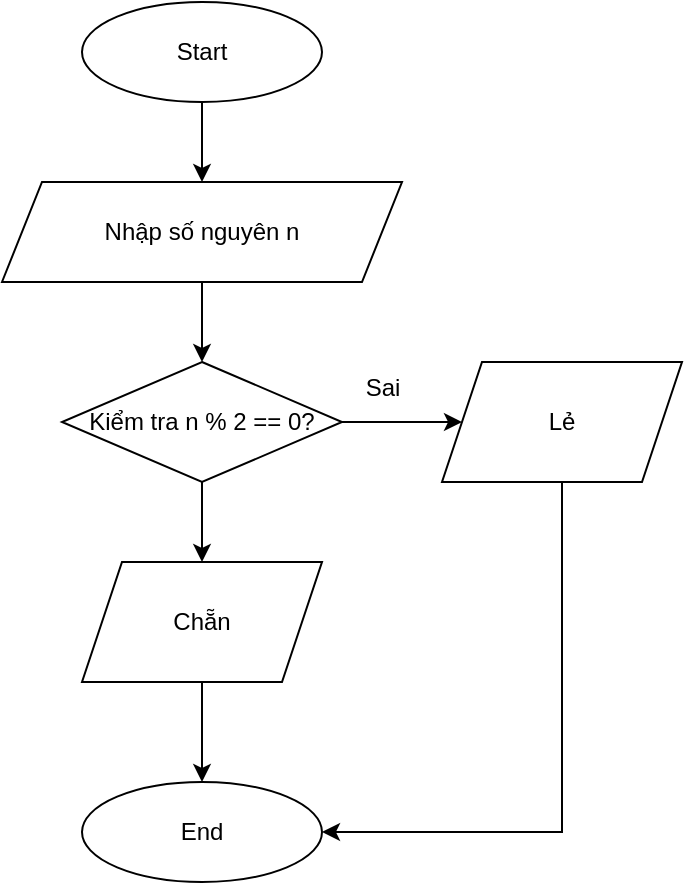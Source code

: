 <mxfile version="24.4.4" type="device">
  <diagram id="C5RBs43oDa-KdzZeNtuy" name="Page-1">
    <mxGraphModel dx="1006" dy="531" grid="1" gridSize="10" guides="1" tooltips="1" connect="1" arrows="1" fold="1" page="1" pageScale="1" pageWidth="827" pageHeight="1169" math="0" shadow="0">
      <root>
        <mxCell id="WIyWlLk6GJQsqaUBKTNV-0" />
        <mxCell id="WIyWlLk6GJQsqaUBKTNV-1" parent="WIyWlLk6GJQsqaUBKTNV-0" />
        <mxCell id="DyFWy8hdvRmp-U0JkNWq-3" value="" style="edgeStyle=orthogonalEdgeStyle;rounded=0;orthogonalLoop=1;jettySize=auto;html=1;" edge="1" parent="WIyWlLk6GJQsqaUBKTNV-1" source="DyFWy8hdvRmp-U0JkNWq-1" target="DyFWy8hdvRmp-U0JkNWq-2">
          <mxGeometry relative="1" as="geometry" />
        </mxCell>
        <mxCell id="DyFWy8hdvRmp-U0JkNWq-1" value="Start" style="ellipse;whiteSpace=wrap;html=1;" vertex="1" parent="WIyWlLk6GJQsqaUBKTNV-1">
          <mxGeometry x="310" y="10" width="120" height="50" as="geometry" />
        </mxCell>
        <mxCell id="DyFWy8hdvRmp-U0JkNWq-5" value="" style="edgeStyle=orthogonalEdgeStyle;rounded=0;orthogonalLoop=1;jettySize=auto;html=1;" edge="1" parent="WIyWlLk6GJQsqaUBKTNV-1" source="DyFWy8hdvRmp-U0JkNWq-2" target="DyFWy8hdvRmp-U0JkNWq-4">
          <mxGeometry relative="1" as="geometry" />
        </mxCell>
        <mxCell id="DyFWy8hdvRmp-U0JkNWq-2" value="Nhập số nguyên n" style="shape=parallelogram;perimeter=parallelogramPerimeter;whiteSpace=wrap;html=1;fixedSize=1;" vertex="1" parent="WIyWlLk6GJQsqaUBKTNV-1">
          <mxGeometry x="270" y="100" width="200" height="50" as="geometry" />
        </mxCell>
        <mxCell id="DyFWy8hdvRmp-U0JkNWq-7" value="" style="edgeStyle=orthogonalEdgeStyle;rounded=0;orthogonalLoop=1;jettySize=auto;html=1;" edge="1" parent="WIyWlLk6GJQsqaUBKTNV-1" source="DyFWy8hdvRmp-U0JkNWq-4" target="DyFWy8hdvRmp-U0JkNWq-6">
          <mxGeometry relative="1" as="geometry" />
        </mxCell>
        <mxCell id="DyFWy8hdvRmp-U0JkNWq-10" value="" style="edgeStyle=orthogonalEdgeStyle;rounded=0;orthogonalLoop=1;jettySize=auto;html=1;" edge="1" parent="WIyWlLk6GJQsqaUBKTNV-1" source="DyFWy8hdvRmp-U0JkNWq-4" target="DyFWy8hdvRmp-U0JkNWq-9">
          <mxGeometry relative="1" as="geometry" />
        </mxCell>
        <mxCell id="DyFWy8hdvRmp-U0JkNWq-4" value="Kiểm tra n % 2 == 0?" style="rhombus;whiteSpace=wrap;html=1;" vertex="1" parent="WIyWlLk6GJQsqaUBKTNV-1">
          <mxGeometry x="300" y="190" width="140" height="60" as="geometry" />
        </mxCell>
        <mxCell id="DyFWy8hdvRmp-U0JkNWq-26" style="edgeStyle=orthogonalEdgeStyle;rounded=0;orthogonalLoop=1;jettySize=auto;html=1;exitX=0.5;exitY=1;exitDx=0;exitDy=0;entryX=1;entryY=0.5;entryDx=0;entryDy=0;" edge="1" parent="WIyWlLk6GJQsqaUBKTNV-1" source="DyFWy8hdvRmp-U0JkNWq-6" target="DyFWy8hdvRmp-U0JkNWq-11">
          <mxGeometry relative="1" as="geometry" />
        </mxCell>
        <mxCell id="DyFWy8hdvRmp-U0JkNWq-6" value="Lẻ" style="shape=parallelogram;perimeter=parallelogramPerimeter;whiteSpace=wrap;html=1;fixedSize=1;" vertex="1" parent="WIyWlLk6GJQsqaUBKTNV-1">
          <mxGeometry x="490" y="190" width="120" height="60" as="geometry" />
        </mxCell>
        <mxCell id="DyFWy8hdvRmp-U0JkNWq-8" value="Sai" style="text;html=1;align=center;verticalAlign=middle;resizable=0;points=[];autosize=1;strokeColor=none;fillColor=none;" vertex="1" parent="WIyWlLk6GJQsqaUBKTNV-1">
          <mxGeometry x="440" y="188" width="40" height="30" as="geometry" />
        </mxCell>
        <mxCell id="DyFWy8hdvRmp-U0JkNWq-12" value="" style="edgeStyle=orthogonalEdgeStyle;rounded=0;orthogonalLoop=1;jettySize=auto;html=1;" edge="1" parent="WIyWlLk6GJQsqaUBKTNV-1" source="DyFWy8hdvRmp-U0JkNWq-9" target="DyFWy8hdvRmp-U0JkNWq-11">
          <mxGeometry relative="1" as="geometry" />
        </mxCell>
        <mxCell id="DyFWy8hdvRmp-U0JkNWq-9" value="Chẵn" style="shape=parallelogram;perimeter=parallelogramPerimeter;whiteSpace=wrap;html=1;fixedSize=1;" vertex="1" parent="WIyWlLk6GJQsqaUBKTNV-1">
          <mxGeometry x="310" y="290" width="120" height="60" as="geometry" />
        </mxCell>
        <mxCell id="DyFWy8hdvRmp-U0JkNWq-11" value="End" style="ellipse;whiteSpace=wrap;html=1;" vertex="1" parent="WIyWlLk6GJQsqaUBKTNV-1">
          <mxGeometry x="310" y="400" width="120" height="50" as="geometry" />
        </mxCell>
      </root>
    </mxGraphModel>
  </diagram>
</mxfile>
